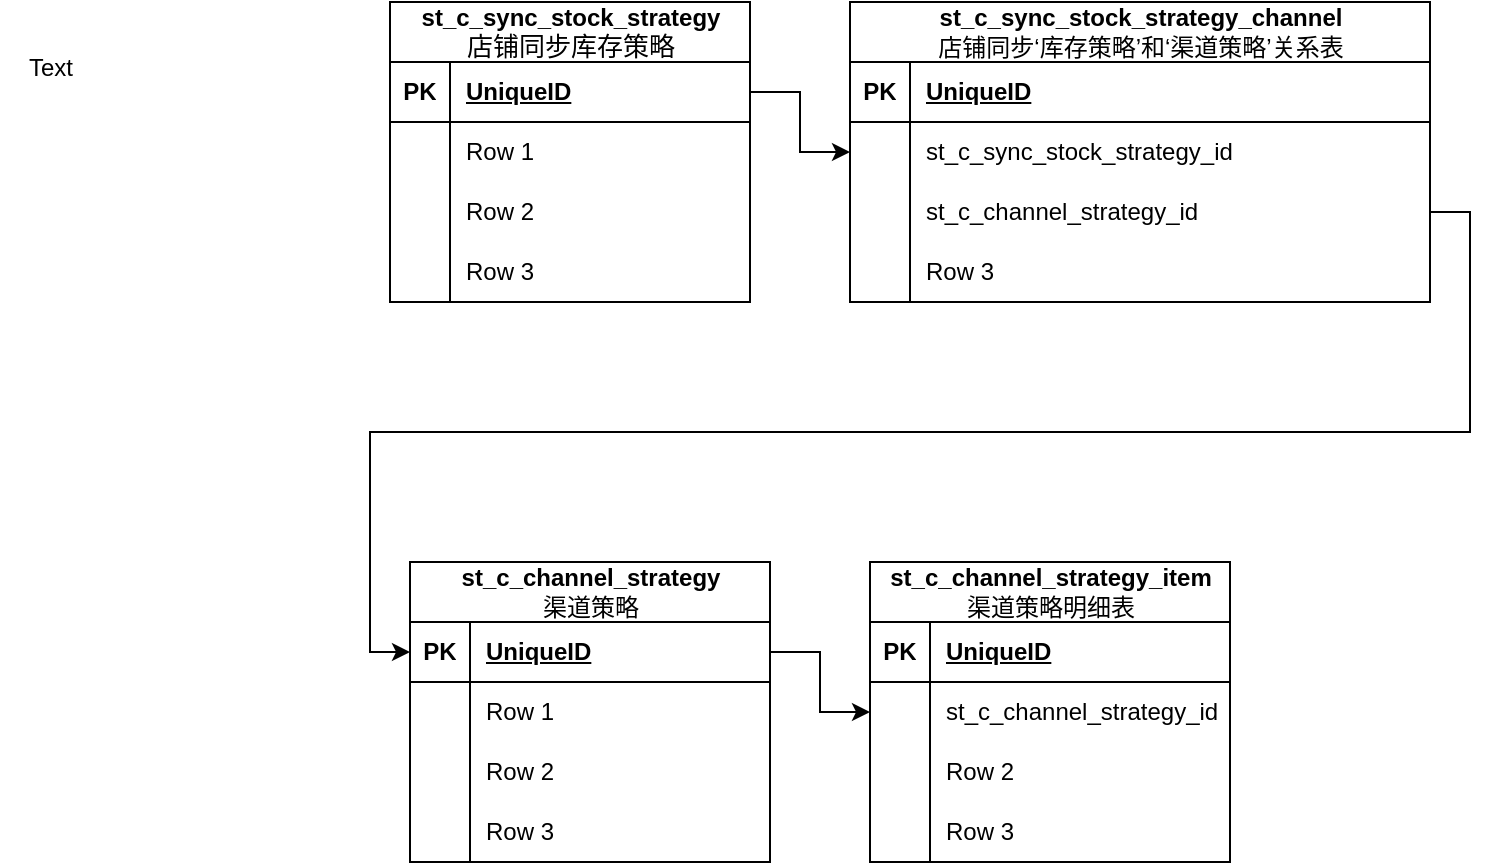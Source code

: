 <mxfile version="22.1.0" type="github">
  <diagram name="第 1 页" id="Z4tKayM-byElM7oWahdz">
    <mxGraphModel dx="1807" dy="650" grid="1" gridSize="10" guides="1" tooltips="1" connect="1" arrows="1" fold="1" page="1" pageScale="1" pageWidth="827" pageHeight="1169" math="0" shadow="0">
      <root>
        <mxCell id="0" />
        <mxCell id="1" parent="0" />
        <mxCell id="QkbXBZ__i1Vd_Khz6Z9a-45" value="st_c_sync_stock_strategy&lt;br style=&quot;border-color: var(--border-color); padding: 0px; margin: 0px; font-size: 16px; font-weight: 400;&quot;&gt;&lt;span style=&quot;font-weight: 400;&quot;&gt;&lt;font style=&quot;font-size: 13px;&quot;&gt;店铺同步库存策略&lt;/font&gt;&lt;/span&gt;" style="shape=table;startSize=30;container=1;collapsible=1;childLayout=tableLayout;fixedRows=1;rowLines=0;fontStyle=1;align=center;resizeLast=1;html=1;" parent="1" vertex="1">
          <mxGeometry y="80" width="180" height="150" as="geometry">
            <mxRectangle x="310" y="40" width="70" height="30" as="alternateBounds" />
          </mxGeometry>
        </mxCell>
        <mxCell id="QkbXBZ__i1Vd_Khz6Z9a-46" value="" style="shape=tableRow;horizontal=0;startSize=0;swimlaneHead=0;swimlaneBody=0;fillColor=none;collapsible=0;dropTarget=0;points=[[0,0.5],[1,0.5]];portConstraint=eastwest;top=0;left=0;right=0;bottom=1;" parent="QkbXBZ__i1Vd_Khz6Z9a-45" vertex="1">
          <mxGeometry y="30" width="180" height="30" as="geometry" />
        </mxCell>
        <mxCell id="QkbXBZ__i1Vd_Khz6Z9a-47" value="PK" style="shape=partialRectangle;connectable=0;fillColor=none;top=0;left=0;bottom=0;right=0;fontStyle=1;overflow=hidden;whiteSpace=wrap;html=1;" parent="QkbXBZ__i1Vd_Khz6Z9a-46" vertex="1">
          <mxGeometry width="30" height="30" as="geometry">
            <mxRectangle width="30" height="30" as="alternateBounds" />
          </mxGeometry>
        </mxCell>
        <mxCell id="QkbXBZ__i1Vd_Khz6Z9a-48" value="UniqueID" style="shape=partialRectangle;connectable=0;fillColor=none;top=0;left=0;bottom=0;right=0;align=left;spacingLeft=6;fontStyle=5;overflow=hidden;whiteSpace=wrap;html=1;" parent="QkbXBZ__i1Vd_Khz6Z9a-46" vertex="1">
          <mxGeometry x="30" width="150" height="30" as="geometry">
            <mxRectangle width="150" height="30" as="alternateBounds" />
          </mxGeometry>
        </mxCell>
        <mxCell id="QkbXBZ__i1Vd_Khz6Z9a-49" value="" style="shape=tableRow;horizontal=0;startSize=0;swimlaneHead=0;swimlaneBody=0;fillColor=none;collapsible=0;dropTarget=0;points=[[0,0.5],[1,0.5]];portConstraint=eastwest;top=0;left=0;right=0;bottom=0;" parent="QkbXBZ__i1Vd_Khz6Z9a-45" vertex="1">
          <mxGeometry y="60" width="180" height="30" as="geometry" />
        </mxCell>
        <mxCell id="QkbXBZ__i1Vd_Khz6Z9a-50" value="" style="shape=partialRectangle;connectable=0;fillColor=none;top=0;left=0;bottom=0;right=0;editable=1;overflow=hidden;whiteSpace=wrap;html=1;" parent="QkbXBZ__i1Vd_Khz6Z9a-49" vertex="1">
          <mxGeometry width="30" height="30" as="geometry">
            <mxRectangle width="30" height="30" as="alternateBounds" />
          </mxGeometry>
        </mxCell>
        <mxCell id="QkbXBZ__i1Vd_Khz6Z9a-51" value="Row 1" style="shape=partialRectangle;connectable=0;fillColor=none;top=0;left=0;bottom=0;right=0;align=left;spacingLeft=6;overflow=hidden;whiteSpace=wrap;html=1;" parent="QkbXBZ__i1Vd_Khz6Z9a-49" vertex="1">
          <mxGeometry x="30" width="150" height="30" as="geometry">
            <mxRectangle width="150" height="30" as="alternateBounds" />
          </mxGeometry>
        </mxCell>
        <mxCell id="QkbXBZ__i1Vd_Khz6Z9a-52" value="" style="shape=tableRow;horizontal=0;startSize=0;swimlaneHead=0;swimlaneBody=0;fillColor=none;collapsible=0;dropTarget=0;points=[[0,0.5],[1,0.5]];portConstraint=eastwest;top=0;left=0;right=0;bottom=0;" parent="QkbXBZ__i1Vd_Khz6Z9a-45" vertex="1">
          <mxGeometry y="90" width="180" height="30" as="geometry" />
        </mxCell>
        <mxCell id="QkbXBZ__i1Vd_Khz6Z9a-53" value="" style="shape=partialRectangle;connectable=0;fillColor=none;top=0;left=0;bottom=0;right=0;editable=1;overflow=hidden;whiteSpace=wrap;html=1;" parent="QkbXBZ__i1Vd_Khz6Z9a-52" vertex="1">
          <mxGeometry width="30" height="30" as="geometry">
            <mxRectangle width="30" height="30" as="alternateBounds" />
          </mxGeometry>
        </mxCell>
        <mxCell id="QkbXBZ__i1Vd_Khz6Z9a-54" value="Row 2" style="shape=partialRectangle;connectable=0;fillColor=none;top=0;left=0;bottom=0;right=0;align=left;spacingLeft=6;overflow=hidden;whiteSpace=wrap;html=1;" parent="QkbXBZ__i1Vd_Khz6Z9a-52" vertex="1">
          <mxGeometry x="30" width="150" height="30" as="geometry">
            <mxRectangle width="150" height="30" as="alternateBounds" />
          </mxGeometry>
        </mxCell>
        <mxCell id="QkbXBZ__i1Vd_Khz6Z9a-55" value="" style="shape=tableRow;horizontal=0;startSize=0;swimlaneHead=0;swimlaneBody=0;fillColor=none;collapsible=0;dropTarget=0;points=[[0,0.5],[1,0.5]];portConstraint=eastwest;top=0;left=0;right=0;bottom=0;" parent="QkbXBZ__i1Vd_Khz6Z9a-45" vertex="1">
          <mxGeometry y="120" width="180" height="30" as="geometry" />
        </mxCell>
        <mxCell id="QkbXBZ__i1Vd_Khz6Z9a-56" value="" style="shape=partialRectangle;connectable=0;fillColor=none;top=0;left=0;bottom=0;right=0;editable=1;overflow=hidden;whiteSpace=wrap;html=1;" parent="QkbXBZ__i1Vd_Khz6Z9a-55" vertex="1">
          <mxGeometry width="30" height="30" as="geometry">
            <mxRectangle width="30" height="30" as="alternateBounds" />
          </mxGeometry>
        </mxCell>
        <mxCell id="QkbXBZ__i1Vd_Khz6Z9a-57" value="Row 3" style="shape=partialRectangle;connectable=0;fillColor=none;top=0;left=0;bottom=0;right=0;align=left;spacingLeft=6;overflow=hidden;whiteSpace=wrap;html=1;" parent="QkbXBZ__i1Vd_Khz6Z9a-55" vertex="1">
          <mxGeometry x="30" width="150" height="30" as="geometry">
            <mxRectangle width="150" height="30" as="alternateBounds" />
          </mxGeometry>
        </mxCell>
        <mxCell id="QkbXBZ__i1Vd_Khz6Z9a-71" value="st_c_sync_stock_strategy_channel&lt;br style=&quot;border-color: var(--border-color); padding: 0px; margin: 0px; font-size: 16px; font-weight: 400;&quot;&gt;&lt;span style=&quot;font-weight: 400;&quot;&gt;&lt;font style=&quot;font-size: 12px;&quot;&gt;店铺同步‘库存策略’和‘渠道策略’关系表&lt;/font&gt;&lt;/span&gt;" style="shape=table;startSize=30;container=1;collapsible=1;childLayout=tableLayout;fixedRows=1;rowLines=0;fontStyle=1;align=center;resizeLast=1;html=1;" parent="1" vertex="1">
          <mxGeometry x="230" y="80" width="290" height="150" as="geometry">
            <mxRectangle x="310" y="40" width="70" height="30" as="alternateBounds" />
          </mxGeometry>
        </mxCell>
        <mxCell id="QkbXBZ__i1Vd_Khz6Z9a-72" value="" style="shape=tableRow;horizontal=0;startSize=0;swimlaneHead=0;swimlaneBody=0;fillColor=none;collapsible=0;dropTarget=0;points=[[0,0.5],[1,0.5]];portConstraint=eastwest;top=0;left=0;right=0;bottom=1;" parent="QkbXBZ__i1Vd_Khz6Z9a-71" vertex="1">
          <mxGeometry y="30" width="290" height="30" as="geometry" />
        </mxCell>
        <mxCell id="QkbXBZ__i1Vd_Khz6Z9a-73" value="PK" style="shape=partialRectangle;connectable=0;fillColor=none;top=0;left=0;bottom=0;right=0;fontStyle=1;overflow=hidden;whiteSpace=wrap;html=1;" parent="QkbXBZ__i1Vd_Khz6Z9a-72" vertex="1">
          <mxGeometry width="30" height="30" as="geometry">
            <mxRectangle width="30" height="30" as="alternateBounds" />
          </mxGeometry>
        </mxCell>
        <mxCell id="QkbXBZ__i1Vd_Khz6Z9a-74" value="UniqueID" style="shape=partialRectangle;connectable=0;fillColor=none;top=0;left=0;bottom=0;right=0;align=left;spacingLeft=6;fontStyle=5;overflow=hidden;whiteSpace=wrap;html=1;" parent="QkbXBZ__i1Vd_Khz6Z9a-72" vertex="1">
          <mxGeometry x="30" width="260" height="30" as="geometry">
            <mxRectangle width="260" height="30" as="alternateBounds" />
          </mxGeometry>
        </mxCell>
        <mxCell id="QkbXBZ__i1Vd_Khz6Z9a-75" value="" style="shape=tableRow;horizontal=0;startSize=0;swimlaneHead=0;swimlaneBody=0;fillColor=none;collapsible=0;dropTarget=0;points=[[0,0.5],[1,0.5]];portConstraint=eastwest;top=0;left=0;right=0;bottom=0;" parent="QkbXBZ__i1Vd_Khz6Z9a-71" vertex="1">
          <mxGeometry y="60" width="290" height="30" as="geometry" />
        </mxCell>
        <mxCell id="QkbXBZ__i1Vd_Khz6Z9a-76" value="" style="shape=partialRectangle;connectable=0;fillColor=none;top=0;left=0;bottom=0;right=0;editable=1;overflow=hidden;whiteSpace=wrap;html=1;" parent="QkbXBZ__i1Vd_Khz6Z9a-75" vertex="1">
          <mxGeometry width="30" height="30" as="geometry">
            <mxRectangle width="30" height="30" as="alternateBounds" />
          </mxGeometry>
        </mxCell>
        <mxCell id="QkbXBZ__i1Vd_Khz6Z9a-77" value="st_c_sync_stock_strategy_id" style="shape=partialRectangle;connectable=0;fillColor=none;top=0;left=0;bottom=0;right=0;align=left;spacingLeft=6;overflow=hidden;whiteSpace=wrap;html=1;" parent="QkbXBZ__i1Vd_Khz6Z9a-75" vertex="1">
          <mxGeometry x="30" width="260" height="30" as="geometry">
            <mxRectangle width="260" height="30" as="alternateBounds" />
          </mxGeometry>
        </mxCell>
        <mxCell id="QkbXBZ__i1Vd_Khz6Z9a-78" value="" style="shape=tableRow;horizontal=0;startSize=0;swimlaneHead=0;swimlaneBody=0;fillColor=none;collapsible=0;dropTarget=0;points=[[0,0.5],[1,0.5]];portConstraint=eastwest;top=0;left=0;right=0;bottom=0;" parent="QkbXBZ__i1Vd_Khz6Z9a-71" vertex="1">
          <mxGeometry y="90" width="290" height="30" as="geometry" />
        </mxCell>
        <mxCell id="QkbXBZ__i1Vd_Khz6Z9a-79" value="" style="shape=partialRectangle;connectable=0;fillColor=none;top=0;left=0;bottom=0;right=0;editable=1;overflow=hidden;whiteSpace=wrap;html=1;" parent="QkbXBZ__i1Vd_Khz6Z9a-78" vertex="1">
          <mxGeometry width="30" height="30" as="geometry">
            <mxRectangle width="30" height="30" as="alternateBounds" />
          </mxGeometry>
        </mxCell>
        <mxCell id="QkbXBZ__i1Vd_Khz6Z9a-80" value="st_c_channel_strategy_id" style="shape=partialRectangle;connectable=0;fillColor=none;top=0;left=0;bottom=0;right=0;align=left;spacingLeft=6;overflow=hidden;whiteSpace=wrap;html=1;" parent="QkbXBZ__i1Vd_Khz6Z9a-78" vertex="1">
          <mxGeometry x="30" width="260" height="30" as="geometry">
            <mxRectangle width="260" height="30" as="alternateBounds" />
          </mxGeometry>
        </mxCell>
        <mxCell id="QkbXBZ__i1Vd_Khz6Z9a-81" value="" style="shape=tableRow;horizontal=0;startSize=0;swimlaneHead=0;swimlaneBody=0;fillColor=none;collapsible=0;dropTarget=0;points=[[0,0.5],[1,0.5]];portConstraint=eastwest;top=0;left=0;right=0;bottom=0;" parent="QkbXBZ__i1Vd_Khz6Z9a-71" vertex="1">
          <mxGeometry y="120" width="290" height="30" as="geometry" />
        </mxCell>
        <mxCell id="QkbXBZ__i1Vd_Khz6Z9a-82" value="" style="shape=partialRectangle;connectable=0;fillColor=none;top=0;left=0;bottom=0;right=0;editable=1;overflow=hidden;whiteSpace=wrap;html=1;" parent="QkbXBZ__i1Vd_Khz6Z9a-81" vertex="1">
          <mxGeometry width="30" height="30" as="geometry">
            <mxRectangle width="30" height="30" as="alternateBounds" />
          </mxGeometry>
        </mxCell>
        <mxCell id="QkbXBZ__i1Vd_Khz6Z9a-83" value="Row 3" style="shape=partialRectangle;connectable=0;fillColor=none;top=0;left=0;bottom=0;right=0;align=left;spacingLeft=6;overflow=hidden;whiteSpace=wrap;html=1;" parent="QkbXBZ__i1Vd_Khz6Z9a-81" vertex="1">
          <mxGeometry x="30" width="260" height="30" as="geometry">
            <mxRectangle width="260" height="30" as="alternateBounds" />
          </mxGeometry>
        </mxCell>
        <mxCell id="QkbXBZ__i1Vd_Khz6Z9a-84" style="edgeStyle=orthogonalEdgeStyle;rounded=0;orthogonalLoop=1;jettySize=auto;html=1;exitX=1;exitY=0.5;exitDx=0;exitDy=0;entryX=0;entryY=0.5;entryDx=0;entryDy=0;" parent="1" source="QkbXBZ__i1Vd_Khz6Z9a-46" target="QkbXBZ__i1Vd_Khz6Z9a-75" edge="1">
          <mxGeometry relative="1" as="geometry" />
        </mxCell>
        <mxCell id="QkbXBZ__i1Vd_Khz6Z9a-85" value="&lt;div&gt;st_c_channel_strategy&lt;/div&gt;&lt;div&gt;&lt;span style=&quot;background-color: initial; font-weight: normal;&quot;&gt;渠道策略&lt;/span&gt;&lt;br&gt;&lt;/div&gt;" style="shape=table;startSize=30;container=1;collapsible=1;childLayout=tableLayout;fixedRows=1;rowLines=0;fontStyle=1;align=center;resizeLast=1;html=1;" parent="1" vertex="1">
          <mxGeometry x="10" y="360" width="180" height="150" as="geometry" />
        </mxCell>
        <mxCell id="QkbXBZ__i1Vd_Khz6Z9a-86" value="" style="shape=tableRow;horizontal=0;startSize=0;swimlaneHead=0;swimlaneBody=0;fillColor=none;collapsible=0;dropTarget=0;points=[[0,0.5],[1,0.5]];portConstraint=eastwest;top=0;left=0;right=0;bottom=1;" parent="QkbXBZ__i1Vd_Khz6Z9a-85" vertex="1">
          <mxGeometry y="30" width="180" height="30" as="geometry" />
        </mxCell>
        <mxCell id="QkbXBZ__i1Vd_Khz6Z9a-87" value="PK" style="shape=partialRectangle;connectable=0;fillColor=none;top=0;left=0;bottom=0;right=0;fontStyle=1;overflow=hidden;whiteSpace=wrap;html=1;" parent="QkbXBZ__i1Vd_Khz6Z9a-86" vertex="1">
          <mxGeometry width="30" height="30" as="geometry">
            <mxRectangle width="30" height="30" as="alternateBounds" />
          </mxGeometry>
        </mxCell>
        <mxCell id="QkbXBZ__i1Vd_Khz6Z9a-88" value="UniqueID" style="shape=partialRectangle;connectable=0;fillColor=none;top=0;left=0;bottom=0;right=0;align=left;spacingLeft=6;fontStyle=5;overflow=hidden;whiteSpace=wrap;html=1;" parent="QkbXBZ__i1Vd_Khz6Z9a-86" vertex="1">
          <mxGeometry x="30" width="150" height="30" as="geometry">
            <mxRectangle width="150" height="30" as="alternateBounds" />
          </mxGeometry>
        </mxCell>
        <mxCell id="QkbXBZ__i1Vd_Khz6Z9a-89" value="" style="shape=tableRow;horizontal=0;startSize=0;swimlaneHead=0;swimlaneBody=0;fillColor=none;collapsible=0;dropTarget=0;points=[[0,0.5],[1,0.5]];portConstraint=eastwest;top=0;left=0;right=0;bottom=0;" parent="QkbXBZ__i1Vd_Khz6Z9a-85" vertex="1">
          <mxGeometry y="60" width="180" height="30" as="geometry" />
        </mxCell>
        <mxCell id="QkbXBZ__i1Vd_Khz6Z9a-90" value="" style="shape=partialRectangle;connectable=0;fillColor=none;top=0;left=0;bottom=0;right=0;editable=1;overflow=hidden;whiteSpace=wrap;html=1;" parent="QkbXBZ__i1Vd_Khz6Z9a-89" vertex="1">
          <mxGeometry width="30" height="30" as="geometry">
            <mxRectangle width="30" height="30" as="alternateBounds" />
          </mxGeometry>
        </mxCell>
        <mxCell id="QkbXBZ__i1Vd_Khz6Z9a-91" value="Row 1" style="shape=partialRectangle;connectable=0;fillColor=none;top=0;left=0;bottom=0;right=0;align=left;spacingLeft=6;overflow=hidden;whiteSpace=wrap;html=1;" parent="QkbXBZ__i1Vd_Khz6Z9a-89" vertex="1">
          <mxGeometry x="30" width="150" height="30" as="geometry">
            <mxRectangle width="150" height="30" as="alternateBounds" />
          </mxGeometry>
        </mxCell>
        <mxCell id="QkbXBZ__i1Vd_Khz6Z9a-92" value="" style="shape=tableRow;horizontal=0;startSize=0;swimlaneHead=0;swimlaneBody=0;fillColor=none;collapsible=0;dropTarget=0;points=[[0,0.5],[1,0.5]];portConstraint=eastwest;top=0;left=0;right=0;bottom=0;" parent="QkbXBZ__i1Vd_Khz6Z9a-85" vertex="1">
          <mxGeometry y="90" width="180" height="30" as="geometry" />
        </mxCell>
        <mxCell id="QkbXBZ__i1Vd_Khz6Z9a-93" value="" style="shape=partialRectangle;connectable=0;fillColor=none;top=0;left=0;bottom=0;right=0;editable=1;overflow=hidden;whiteSpace=wrap;html=1;" parent="QkbXBZ__i1Vd_Khz6Z9a-92" vertex="1">
          <mxGeometry width="30" height="30" as="geometry">
            <mxRectangle width="30" height="30" as="alternateBounds" />
          </mxGeometry>
        </mxCell>
        <mxCell id="QkbXBZ__i1Vd_Khz6Z9a-94" value="Row 2" style="shape=partialRectangle;connectable=0;fillColor=none;top=0;left=0;bottom=0;right=0;align=left;spacingLeft=6;overflow=hidden;whiteSpace=wrap;html=1;" parent="QkbXBZ__i1Vd_Khz6Z9a-92" vertex="1">
          <mxGeometry x="30" width="150" height="30" as="geometry">
            <mxRectangle width="150" height="30" as="alternateBounds" />
          </mxGeometry>
        </mxCell>
        <mxCell id="QkbXBZ__i1Vd_Khz6Z9a-95" value="" style="shape=tableRow;horizontal=0;startSize=0;swimlaneHead=0;swimlaneBody=0;fillColor=none;collapsible=0;dropTarget=0;points=[[0,0.5],[1,0.5]];portConstraint=eastwest;top=0;left=0;right=0;bottom=0;" parent="QkbXBZ__i1Vd_Khz6Z9a-85" vertex="1">
          <mxGeometry y="120" width="180" height="30" as="geometry" />
        </mxCell>
        <mxCell id="QkbXBZ__i1Vd_Khz6Z9a-96" value="" style="shape=partialRectangle;connectable=0;fillColor=none;top=0;left=0;bottom=0;right=0;editable=1;overflow=hidden;whiteSpace=wrap;html=1;" parent="QkbXBZ__i1Vd_Khz6Z9a-95" vertex="1">
          <mxGeometry width="30" height="30" as="geometry">
            <mxRectangle width="30" height="30" as="alternateBounds" />
          </mxGeometry>
        </mxCell>
        <mxCell id="QkbXBZ__i1Vd_Khz6Z9a-97" value="Row 3" style="shape=partialRectangle;connectable=0;fillColor=none;top=0;left=0;bottom=0;right=0;align=left;spacingLeft=6;overflow=hidden;whiteSpace=wrap;html=1;" parent="QkbXBZ__i1Vd_Khz6Z9a-95" vertex="1">
          <mxGeometry x="30" width="150" height="30" as="geometry">
            <mxRectangle width="150" height="30" as="alternateBounds" />
          </mxGeometry>
        </mxCell>
        <mxCell id="QkbXBZ__i1Vd_Khz6Z9a-98" style="edgeStyle=orthogonalEdgeStyle;rounded=0;orthogonalLoop=1;jettySize=auto;html=1;exitX=1;exitY=0.5;exitDx=0;exitDy=0;entryX=0;entryY=0.5;entryDx=0;entryDy=0;" parent="1" source="QkbXBZ__i1Vd_Khz6Z9a-78" target="QkbXBZ__i1Vd_Khz6Z9a-86" edge="1">
          <mxGeometry relative="1" as="geometry" />
        </mxCell>
        <mxCell id="QkbXBZ__i1Vd_Khz6Z9a-99" value="&lt;div&gt;st_c_channel_strategy_item&lt;/div&gt;&lt;div&gt;&lt;span style=&quot;background-color: initial; font-weight: normal;&quot;&gt;渠道策略明细表&lt;/span&gt;&lt;br&gt;&lt;/div&gt;" style="shape=table;startSize=30;container=1;collapsible=1;childLayout=tableLayout;fixedRows=1;rowLines=0;fontStyle=1;align=center;resizeLast=1;html=1;" parent="1" vertex="1">
          <mxGeometry x="240" y="360" width="180" height="150" as="geometry" />
        </mxCell>
        <mxCell id="QkbXBZ__i1Vd_Khz6Z9a-100" value="" style="shape=tableRow;horizontal=0;startSize=0;swimlaneHead=0;swimlaneBody=0;fillColor=none;collapsible=0;dropTarget=0;points=[[0,0.5],[1,0.5]];portConstraint=eastwest;top=0;left=0;right=0;bottom=1;" parent="QkbXBZ__i1Vd_Khz6Z9a-99" vertex="1">
          <mxGeometry y="30" width="180" height="30" as="geometry" />
        </mxCell>
        <mxCell id="QkbXBZ__i1Vd_Khz6Z9a-101" value="PK" style="shape=partialRectangle;connectable=0;fillColor=none;top=0;left=0;bottom=0;right=0;fontStyle=1;overflow=hidden;whiteSpace=wrap;html=1;" parent="QkbXBZ__i1Vd_Khz6Z9a-100" vertex="1">
          <mxGeometry width="30" height="30" as="geometry">
            <mxRectangle width="30" height="30" as="alternateBounds" />
          </mxGeometry>
        </mxCell>
        <mxCell id="QkbXBZ__i1Vd_Khz6Z9a-102" value="UniqueID" style="shape=partialRectangle;connectable=0;fillColor=none;top=0;left=0;bottom=0;right=0;align=left;spacingLeft=6;fontStyle=5;overflow=hidden;whiteSpace=wrap;html=1;" parent="QkbXBZ__i1Vd_Khz6Z9a-100" vertex="1">
          <mxGeometry x="30" width="150" height="30" as="geometry">
            <mxRectangle width="150" height="30" as="alternateBounds" />
          </mxGeometry>
        </mxCell>
        <mxCell id="QkbXBZ__i1Vd_Khz6Z9a-103" value="" style="shape=tableRow;horizontal=0;startSize=0;swimlaneHead=0;swimlaneBody=0;fillColor=none;collapsible=0;dropTarget=0;points=[[0,0.5],[1,0.5]];portConstraint=eastwest;top=0;left=0;right=0;bottom=0;" parent="QkbXBZ__i1Vd_Khz6Z9a-99" vertex="1">
          <mxGeometry y="60" width="180" height="30" as="geometry" />
        </mxCell>
        <mxCell id="QkbXBZ__i1Vd_Khz6Z9a-104" value="" style="shape=partialRectangle;connectable=0;fillColor=none;top=0;left=0;bottom=0;right=0;editable=1;overflow=hidden;whiteSpace=wrap;html=1;" parent="QkbXBZ__i1Vd_Khz6Z9a-103" vertex="1">
          <mxGeometry width="30" height="30" as="geometry">
            <mxRectangle width="30" height="30" as="alternateBounds" />
          </mxGeometry>
        </mxCell>
        <mxCell id="QkbXBZ__i1Vd_Khz6Z9a-105" value="st_c_channel_strategy_id" style="shape=partialRectangle;connectable=0;fillColor=none;top=0;left=0;bottom=0;right=0;align=left;spacingLeft=6;overflow=hidden;whiteSpace=wrap;html=1;" parent="QkbXBZ__i1Vd_Khz6Z9a-103" vertex="1">
          <mxGeometry x="30" width="150" height="30" as="geometry">
            <mxRectangle width="150" height="30" as="alternateBounds" />
          </mxGeometry>
        </mxCell>
        <mxCell id="QkbXBZ__i1Vd_Khz6Z9a-106" value="" style="shape=tableRow;horizontal=0;startSize=0;swimlaneHead=0;swimlaneBody=0;fillColor=none;collapsible=0;dropTarget=0;points=[[0,0.5],[1,0.5]];portConstraint=eastwest;top=0;left=0;right=0;bottom=0;" parent="QkbXBZ__i1Vd_Khz6Z9a-99" vertex="1">
          <mxGeometry y="90" width="180" height="30" as="geometry" />
        </mxCell>
        <mxCell id="QkbXBZ__i1Vd_Khz6Z9a-107" value="" style="shape=partialRectangle;connectable=0;fillColor=none;top=0;left=0;bottom=0;right=0;editable=1;overflow=hidden;whiteSpace=wrap;html=1;" parent="QkbXBZ__i1Vd_Khz6Z9a-106" vertex="1">
          <mxGeometry width="30" height="30" as="geometry">
            <mxRectangle width="30" height="30" as="alternateBounds" />
          </mxGeometry>
        </mxCell>
        <mxCell id="QkbXBZ__i1Vd_Khz6Z9a-108" value="Row 2" style="shape=partialRectangle;connectable=0;fillColor=none;top=0;left=0;bottom=0;right=0;align=left;spacingLeft=6;overflow=hidden;whiteSpace=wrap;html=1;" parent="QkbXBZ__i1Vd_Khz6Z9a-106" vertex="1">
          <mxGeometry x="30" width="150" height="30" as="geometry">
            <mxRectangle width="150" height="30" as="alternateBounds" />
          </mxGeometry>
        </mxCell>
        <mxCell id="QkbXBZ__i1Vd_Khz6Z9a-109" value="" style="shape=tableRow;horizontal=0;startSize=0;swimlaneHead=0;swimlaneBody=0;fillColor=none;collapsible=0;dropTarget=0;points=[[0,0.5],[1,0.5]];portConstraint=eastwest;top=0;left=0;right=0;bottom=0;" parent="QkbXBZ__i1Vd_Khz6Z9a-99" vertex="1">
          <mxGeometry y="120" width="180" height="30" as="geometry" />
        </mxCell>
        <mxCell id="QkbXBZ__i1Vd_Khz6Z9a-110" value="" style="shape=partialRectangle;connectable=0;fillColor=none;top=0;left=0;bottom=0;right=0;editable=1;overflow=hidden;whiteSpace=wrap;html=1;" parent="QkbXBZ__i1Vd_Khz6Z9a-109" vertex="1">
          <mxGeometry width="30" height="30" as="geometry">
            <mxRectangle width="30" height="30" as="alternateBounds" />
          </mxGeometry>
        </mxCell>
        <mxCell id="QkbXBZ__i1Vd_Khz6Z9a-111" value="Row 3" style="shape=partialRectangle;connectable=0;fillColor=none;top=0;left=0;bottom=0;right=0;align=left;spacingLeft=6;overflow=hidden;whiteSpace=wrap;html=1;" parent="QkbXBZ__i1Vd_Khz6Z9a-109" vertex="1">
          <mxGeometry x="30" width="150" height="30" as="geometry">
            <mxRectangle width="150" height="30" as="alternateBounds" />
          </mxGeometry>
        </mxCell>
        <mxCell id="QkbXBZ__i1Vd_Khz6Z9a-112" style="edgeStyle=orthogonalEdgeStyle;rounded=0;orthogonalLoop=1;jettySize=auto;html=1;exitX=1;exitY=0.5;exitDx=0;exitDy=0;" parent="1" source="QkbXBZ__i1Vd_Khz6Z9a-86" target="QkbXBZ__i1Vd_Khz6Z9a-103" edge="1">
          <mxGeometry relative="1" as="geometry" />
        </mxCell>
        <mxCell id="p4NoK_sGAcC9xI52lD4L-1" value="Text" style="text;html=1;align=center;verticalAlign=middle;resizable=0;points=[];autosize=1;strokeColor=none;fillColor=none;" vertex="1" parent="1">
          <mxGeometry x="-195" y="98" width="50" height="30" as="geometry" />
        </mxCell>
      </root>
    </mxGraphModel>
  </diagram>
</mxfile>
